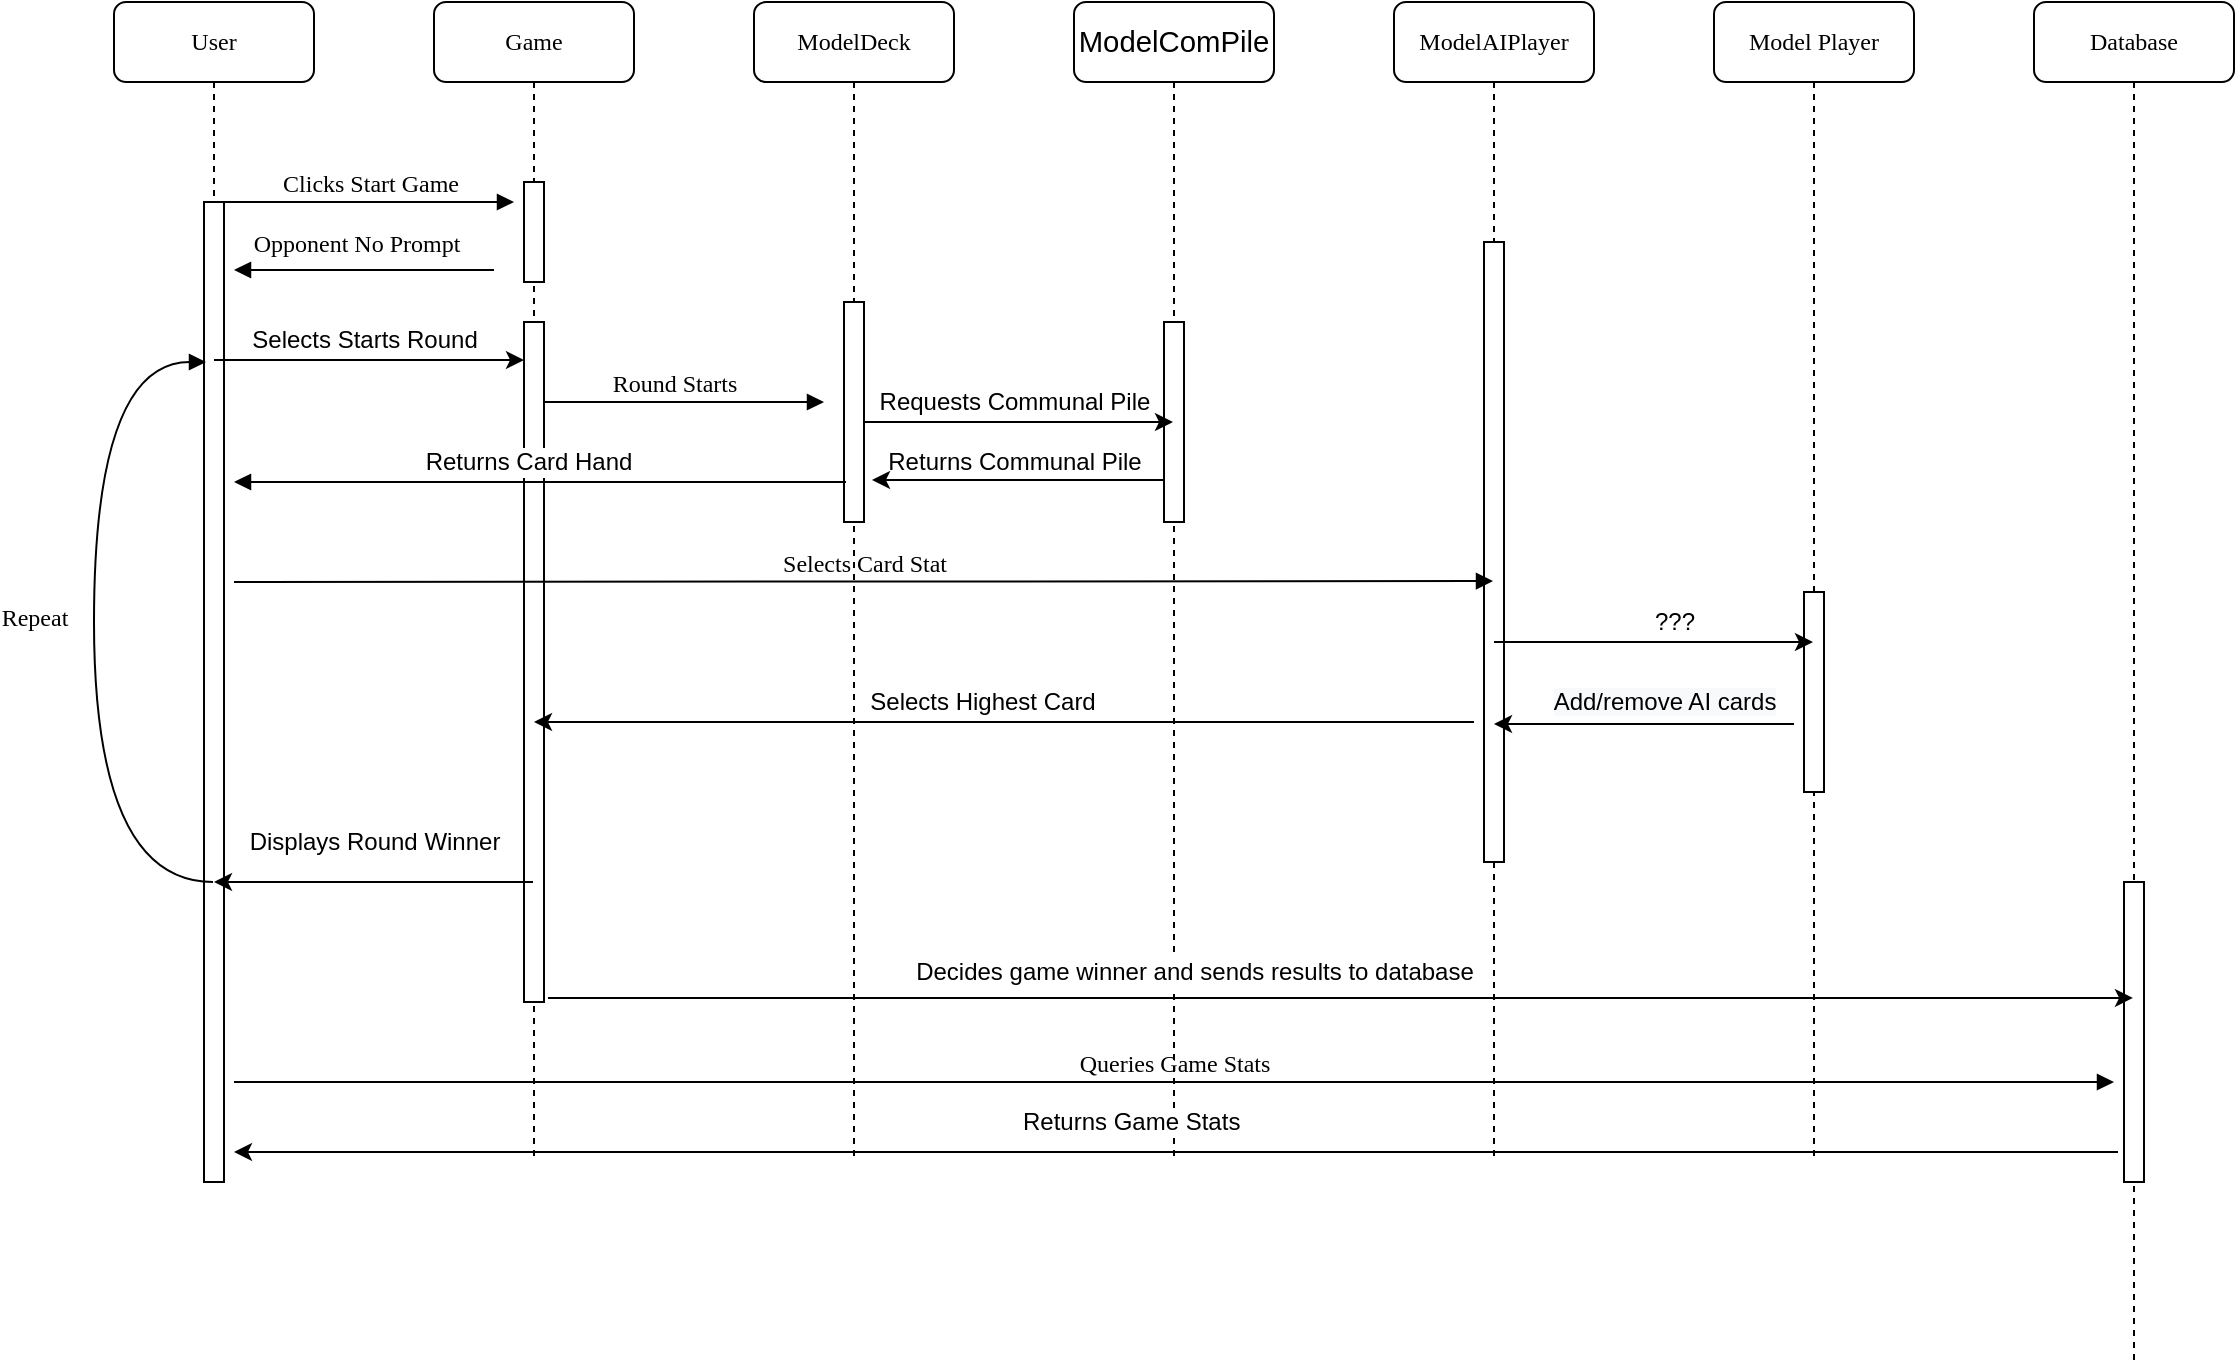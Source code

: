 <mxfile version="12.6.5" type="device"><diagram name="Page-1" id="13e1069c-82ec-6db2-03f1-153e76fe0fe0"><mxGraphModel dx="1750" dy="822" grid="1" gridSize="10" guides="1" tooltips="1" connect="1" arrows="1" fold="1" page="1" pageScale="1" pageWidth="1100" pageHeight="850" background="#ffffff" math="0" shadow="0"><root><mxCell id="0"/><mxCell id="1" parent="0"/><mxCell id="7baba1c4bc27f4b0-2" value="Game" style="shape=umlLifeline;perimeter=lifelinePerimeter;whiteSpace=wrap;html=1;container=1;collapsible=0;recursiveResize=0;outlineConnect=0;rounded=1;shadow=0;comic=0;labelBackgroundColor=none;strokeWidth=1;fontFamily=Verdana;fontSize=12;align=center;" parent="1" vertex="1"><mxGeometry x="240" y="80" width="100" height="580" as="geometry"/></mxCell><mxCell id="7baba1c4bc27f4b0-10" value="" style="html=1;points=[];perimeter=orthogonalPerimeter;rounded=0;shadow=0;comic=0;labelBackgroundColor=none;strokeWidth=1;fontFamily=Verdana;fontSize=12;align=center;" parent="7baba1c4bc27f4b0-2" vertex="1"><mxGeometry x="45" y="160" width="10" height="340" as="geometry"/></mxCell><mxCell id="o5g-TfxsMX0814EZYxnw-31" value="" style="html=1;points=[];perimeter=orthogonalPerimeter;rounded=0;shadow=0;comic=0;labelBackgroundColor=none;strokeWidth=1;fontFamily=Verdana;fontSize=12;align=center;" vertex="1" parent="7baba1c4bc27f4b0-2"><mxGeometry x="45" y="90" width="10" height="50" as="geometry"/></mxCell><mxCell id="7baba1c4bc27f4b0-3" value="ModelDeck" style="shape=umlLifeline;perimeter=lifelinePerimeter;whiteSpace=wrap;html=1;container=1;collapsible=0;recursiveResize=0;outlineConnect=0;rounded=1;shadow=0;comic=0;labelBackgroundColor=none;strokeWidth=1;fontFamily=Verdana;fontSize=12;align=center;" parent="1" vertex="1"><mxGeometry x="400" y="80" width="100" height="580" as="geometry"/></mxCell><mxCell id="7baba1c4bc27f4b0-13" value="" style="html=1;points=[];perimeter=orthogonalPerimeter;rounded=0;shadow=0;comic=0;labelBackgroundColor=none;strokeWidth=1;fontFamily=Verdana;fontSize=12;align=center;" parent="7baba1c4bc27f4b0-3" vertex="1"><mxGeometry x="45" y="150" width="10" height="110" as="geometry"/></mxCell><mxCell id="7baba1c4bc27f4b0-4" value="ModelAIPlayer" style="shape=umlLifeline;perimeter=lifelinePerimeter;whiteSpace=wrap;html=1;container=1;collapsible=0;recursiveResize=0;outlineConnect=0;rounded=1;shadow=0;comic=0;labelBackgroundColor=none;strokeWidth=1;fontFamily=Verdana;fontSize=12;align=center;" parent="1" vertex="1"><mxGeometry x="720" y="80" width="100" height="580" as="geometry"/></mxCell><mxCell id="o5g-TfxsMX0814EZYxnw-2" value="" style="html=1;points=[];perimeter=orthogonalPerimeter;rounded=0;shadow=0;comic=0;labelBackgroundColor=none;strokeWidth=1;fontFamily=Verdana;fontSize=12;align=center;" vertex="1" parent="7baba1c4bc27f4b0-4"><mxGeometry x="45" y="120" width="10" height="310" as="geometry"/></mxCell><mxCell id="7baba1c4bc27f4b0-5" value="Database" style="shape=umlLifeline;perimeter=lifelinePerimeter;whiteSpace=wrap;html=1;container=1;collapsible=0;recursiveResize=0;outlineConnect=0;rounded=1;shadow=0;comic=0;labelBackgroundColor=none;strokeWidth=1;fontFamily=Verdana;fontSize=12;align=center;" parent="1" vertex="1"><mxGeometry x="1040" y="80" width="100" height="680" as="geometry"/></mxCell><mxCell id="7baba1c4bc27f4b0-22" value="" style="html=1;points=[];perimeter=orthogonalPerimeter;rounded=0;shadow=0;comic=0;labelBackgroundColor=none;strokeWidth=1;fontFamily=Verdana;fontSize=12;align=center;" parent="7baba1c4bc27f4b0-5" vertex="1"><mxGeometry x="45" y="440" width="10" height="150" as="geometry"/></mxCell><mxCell id="7baba1c4bc27f4b0-6" value="&lt;span style=&quot;font-size: 11pt ; line-height: 15.693px ; font-family: &amp;#34;calibri&amp;#34; , sans-serif&quot;&gt;ModelComPile&lt;/span&gt;" style="shape=umlLifeline;perimeter=lifelinePerimeter;whiteSpace=wrap;html=1;container=1;collapsible=0;recursiveResize=0;outlineConnect=0;rounded=1;shadow=0;comic=0;labelBackgroundColor=none;strokeWidth=1;fontFamily=Verdana;fontSize=12;align=center;" parent="1" vertex="1"><mxGeometry x="560" y="80" width="100" height="580" as="geometry"/></mxCell><mxCell id="o5g-TfxsMX0814EZYxnw-39" value="" style="html=1;points=[];perimeter=orthogonalPerimeter;rounded=0;shadow=0;comic=0;labelBackgroundColor=none;strokeWidth=1;fontFamily=Verdana;fontSize=12;align=center;" vertex="1" parent="7baba1c4bc27f4b0-6"><mxGeometry x="45" y="160" width="10" height="100" as="geometry"/></mxCell><mxCell id="7baba1c4bc27f4b0-7" value="Model Player" style="shape=umlLifeline;perimeter=lifelinePerimeter;whiteSpace=wrap;html=1;container=1;collapsible=0;recursiveResize=0;outlineConnect=0;rounded=1;shadow=0;comic=0;labelBackgroundColor=none;strokeWidth=1;fontFamily=Verdana;fontSize=12;align=center;" parent="1" vertex="1"><mxGeometry x="880" y="80" width="100" height="580" as="geometry"/></mxCell><mxCell id="o5g-TfxsMX0814EZYxnw-62" value="" style="html=1;points=[];perimeter=orthogonalPerimeter;rounded=0;shadow=0;comic=0;labelBackgroundColor=none;strokeWidth=1;fontFamily=Verdana;fontSize=12;align=center;" vertex="1" parent="7baba1c4bc27f4b0-7"><mxGeometry x="45" y="295" width="10" height="100" as="geometry"/></mxCell><mxCell id="7baba1c4bc27f4b0-8" value="User" style="shape=umlLifeline;perimeter=lifelinePerimeter;whiteSpace=wrap;html=1;container=1;collapsible=0;recursiveResize=0;outlineConnect=0;rounded=1;shadow=0;comic=0;labelBackgroundColor=none;strokeWidth=1;fontFamily=Verdana;fontSize=12;align=center;" parent="1" vertex="1"><mxGeometry x="80" y="80" width="100" height="590" as="geometry"/></mxCell><mxCell id="7baba1c4bc27f4b0-9" value="" style="html=1;points=[];perimeter=orthogonalPerimeter;rounded=0;shadow=0;comic=0;labelBackgroundColor=none;strokeWidth=1;fontFamily=Verdana;fontSize=12;align=center;" parent="7baba1c4bc27f4b0-8" vertex="1"><mxGeometry x="45" y="100" width="10" height="490" as="geometry"/></mxCell><mxCell id="o5g-TfxsMX0814EZYxnw-20" value="Repeat" style="html=1;verticalAlign=bottom;endArrow=block;labelBackgroundColor=none;fontFamily=Verdana;fontSize=12;elbow=vertical;edgeStyle=orthogonalEdgeStyle;curved=1;" edge="1" parent="7baba1c4bc27f4b0-8" source="7baba1c4bc27f4b0-8"><mxGeometry x="-0.028" y="30" relative="1" as="geometry"><mxPoint x="10" y="360" as="sourcePoint"/><mxPoint x="46" y="180" as="targetPoint"/><Array as="points"><mxPoint x="-10" y="440"/><mxPoint x="-10" y="180"/></Array><mxPoint as="offset"/></mxGeometry></mxCell><mxCell id="7baba1c4bc27f4b0-17" value="" style="html=1;verticalAlign=bottom;endArrow=block;labelBackgroundColor=none;fontFamily=Verdana;fontSize=12;edgeStyle=elbowEdgeStyle;elbow=vertical;" parent="1" edge="1"><mxGeometry relative="1" as="geometry"><mxPoint x="446" y="320" as="sourcePoint"/><Array as="points"><mxPoint x="380" y="320"/><mxPoint x="450" y="320"/></Array><mxPoint x="140" y="320" as="targetPoint"/></mxGeometry></mxCell><mxCell id="o5g-TfxsMX0814EZYxnw-8" value="Returns Card Hand" style="text;html=1;align=center;verticalAlign=middle;resizable=0;points=[];labelBackgroundColor=#ffffff;" vertex="1" connectable="0" parent="7baba1c4bc27f4b0-17"><mxGeometry x="-0.435" relative="1" as="geometry"><mxPoint x="-72.95" y="-10" as="offset"/></mxGeometry></mxCell><mxCell id="7baba1c4bc27f4b0-23" value="Queries Game Stats" style="html=1;verticalAlign=bottom;endArrow=block;labelBackgroundColor=none;fontFamily=Verdana;fontSize=12;" parent="1" edge="1"><mxGeometry relative="1" as="geometry"><mxPoint x="140" y="620" as="sourcePoint"/><mxPoint x="1080" y="620" as="targetPoint"/></mxGeometry></mxCell><mxCell id="7baba1c4bc27f4b0-11" value="Clicks Start Game" style="html=1;verticalAlign=bottom;endArrow=block;labelBackgroundColor=none;fontFamily=Verdana;fontSize=12;edgeStyle=elbowEdgeStyle;elbow=vertical;" parent="1" source="7baba1c4bc27f4b0-9" edge="1"><mxGeometry relative="1" as="geometry"><mxPoint x="220" y="190" as="sourcePoint"/><mxPoint x="280" y="180" as="targetPoint"/></mxGeometry></mxCell><mxCell id="o5g-TfxsMX0814EZYxnw-1" value="Round Starts" style="html=1;verticalAlign=bottom;endArrow=block;labelBackgroundColor=none;fontFamily=Verdana;fontSize=12;edgeStyle=elbowEdgeStyle;elbow=vertical;" edge="1" parent="1"><mxGeometry x="0.714" y="-55" relative="1" as="geometry"><mxPoint x="295" y="280" as="sourcePoint"/><mxPoint x="435" y="280" as="targetPoint"/><Array as="points"><mxPoint x="415" y="280"/></Array><mxPoint x="-55" y="-55" as="offset"/></mxGeometry></mxCell><mxCell id="o5g-TfxsMX0814EZYxnw-5" value="Opponent No Prompt" style="html=1;verticalAlign=bottom;endArrow=block;labelBackgroundColor=none;fontFamily=Verdana;fontSize=12;edgeStyle=elbowEdgeStyle;elbow=vertical;" edge="1" parent="1"><mxGeometry x="0.84" y="-50" relative="1" as="geometry"><mxPoint x="270" y="214" as="sourcePoint"/><Array as="points"><mxPoint x="160" y="214"/></Array><mxPoint x="140" y="214" as="targetPoint"/><mxPoint x="50" y="46" as="offset"/></mxGeometry></mxCell><mxCell id="o5g-TfxsMX0814EZYxnw-9" value="Selects Card Stat" style="html=1;verticalAlign=bottom;endArrow=block;labelBackgroundColor=none;fontFamily=Verdana;fontSize=12;edgeStyle=elbowEdgeStyle;elbow=vertical;" edge="1" parent="1" target="7baba1c4bc27f4b0-4"><mxGeometry relative="1" as="geometry"><mxPoint x="140" y="370" as="sourcePoint"/><mxPoint x="580" y="369.5" as="targetPoint"/><Array as="points"><mxPoint x="500" y="369.5"/></Array><mxPoint as="offset"/></mxGeometry></mxCell><mxCell id="o5g-TfxsMX0814EZYxnw-14" value="" style="endArrow=classic;html=1;" edge="1" parent="1" target="7baba1c4bc27f4b0-2"><mxGeometry width="50" height="50" relative="1" as="geometry"><mxPoint x="760" y="440" as="sourcePoint"/><mxPoint x="300" y="400" as="targetPoint"/><Array as="points"><mxPoint x="440" y="440"/></Array></mxGeometry></mxCell><mxCell id="o5g-TfxsMX0814EZYxnw-15" value="Selects Highest Card" style="text;html=1;align=center;verticalAlign=middle;resizable=0;points=[];labelBackgroundColor=#ffffff;" vertex="1" connectable="0" parent="o5g-TfxsMX0814EZYxnw-14"><mxGeometry x="0.089" y="-10" relative="1" as="geometry"><mxPoint x="10" as="offset"/></mxGeometry></mxCell><mxCell id="o5g-TfxsMX0814EZYxnw-27" value="" style="endArrow=classic;html=1;" edge="1" parent="1" source="7baba1c4bc27f4b0-2" target="7baba1c4bc27f4b0-8"><mxGeometry width="50" height="50" relative="1" as="geometry"><mxPoint x="282" y="430" as="sourcePoint"/><mxPoint x="161" y="430" as="targetPoint"/><Array as="points"><mxPoint x="230" y="520"/><mxPoint x="200" y="520"/><mxPoint x="170" y="520"/></Array></mxGeometry></mxCell><mxCell id="o5g-TfxsMX0814EZYxnw-28" value="Displays Round Winner" style="text;html=1;align=center;verticalAlign=middle;resizable=0;points=[];autosize=1;" vertex="1" parent="1"><mxGeometry x="140" y="490" width="140" height="20" as="geometry"/></mxCell><mxCell id="o5g-TfxsMX0814EZYxnw-33" value="" style="endArrow=classic;html=1;" edge="1" parent="1" source="7baba1c4bc27f4b0-8"><mxGeometry width="50" height="50" relative="1" as="geometry"><mxPoint x="160" y="259" as="sourcePoint"/><mxPoint x="285" y="259" as="targetPoint"/><Array as="points"><mxPoint x="230" y="259"/></Array></mxGeometry></mxCell><mxCell id="o5g-TfxsMX0814EZYxnw-34" value="Selects Starts Round" style="text;html=1;align=center;verticalAlign=middle;resizable=0;points=[];labelBackgroundColor=#ffffff;" vertex="1" connectable="0" parent="o5g-TfxsMX0814EZYxnw-33"><mxGeometry x="0.041" y="1" relative="1" as="geometry"><mxPoint x="-5.98" y="-9.06" as="offset"/></mxGeometry></mxCell><mxCell id="o5g-TfxsMX0814EZYxnw-41" value="" style="endArrow=classic;html=1;" edge="1" parent="1" source="7baba1c4bc27f4b0-13" target="7baba1c4bc27f4b0-6"><mxGeometry width="50" height="50" relative="1" as="geometry"><mxPoint x="550" y="240" as="sourcePoint"/><mxPoint x="600" y="190" as="targetPoint"/><Array as="points"><mxPoint x="520" y="290"/></Array></mxGeometry></mxCell><mxCell id="o5g-TfxsMX0814EZYxnw-44" value="Requests Communal Pile" style="text;html=1;align=center;verticalAlign=middle;resizable=0;points=[];labelBackgroundColor=#ffffff;" vertex="1" connectable="0" parent="o5g-TfxsMX0814EZYxnw-41"><mxGeometry x="-0.159" y="13" relative="1" as="geometry"><mxPoint x="10" y="3" as="offset"/></mxGeometry></mxCell><mxCell id="o5g-TfxsMX0814EZYxnw-43" value="" style="endArrow=classic;html=1;entryX=1.4;entryY=0.809;entryDx=0;entryDy=0;entryPerimeter=0;" edge="1" parent="1" source="o5g-TfxsMX0814EZYxnw-39" target="7baba1c4bc27f4b0-13"><mxGeometry width="50" height="50" relative="1" as="geometry"><mxPoint x="540" y="230" as="sourcePoint"/><mxPoint x="590" y="180" as="targetPoint"/></mxGeometry></mxCell><mxCell id="o5g-TfxsMX0814EZYxnw-47" value="Returns Communal Pile" style="text;html=1;align=center;verticalAlign=middle;resizable=0;points=[];autosize=1;" vertex="1" parent="1"><mxGeometry x="460" y="300" width="140" height="20" as="geometry"/></mxCell><mxCell id="o5g-TfxsMX0814EZYxnw-51" value="" style="endArrow=classic;html=1;exitX=1.2;exitY=0.994;exitDx=0;exitDy=0;exitPerimeter=0;" edge="1" parent="1" source="7baba1c4bc27f4b0-10" target="7baba1c4bc27f4b0-5"><mxGeometry width="50" height="50" relative="1" as="geometry"><mxPoint x="390" y="550" as="sourcePoint"/><mxPoint x="1080" y="553" as="targetPoint"/></mxGeometry></mxCell><mxCell id="o5g-TfxsMX0814EZYxnw-52" value="Decides game winner and sends results to database" style="text;html=1;align=center;verticalAlign=middle;resizable=0;points=[];labelBackgroundColor=#ffffff;" vertex="1" connectable="0" parent="o5g-TfxsMX0814EZYxnw-51"><mxGeometry x="-0.201" y="2" relative="1" as="geometry"><mxPoint x="6" y="-11.08" as="offset"/></mxGeometry></mxCell><mxCell id="o5g-TfxsMX0814EZYxnw-53" value="" style="endArrow=classic;html=1;exitX=-0.3;exitY=0.9;exitDx=0;exitDy=0;exitPerimeter=0;" edge="1" parent="1" source="7baba1c4bc27f4b0-22"><mxGeometry width="50" height="50" relative="1" as="geometry"><mxPoint x="-70" y="830" as="sourcePoint"/><mxPoint x="140" y="655" as="targetPoint"/></mxGeometry></mxCell><mxCell id="o5g-TfxsMX0814EZYxnw-54" value="Returns Game Stats&amp;nbsp;" style="text;html=1;align=center;verticalAlign=middle;resizable=0;points=[];labelBackgroundColor=#ffffff;" vertex="1" connectable="0" parent="o5g-TfxsMX0814EZYxnw-53"><mxGeometry x="0.045" y="-2" relative="1" as="geometry"><mxPoint y="-13" as="offset"/></mxGeometry></mxCell><mxCell id="o5g-TfxsMX0814EZYxnw-57" value="" style="endArrow=classic;html=1;" edge="1" parent="1" target="7baba1c4bc27f4b0-4"><mxGeometry width="50" height="50" relative="1" as="geometry"><mxPoint x="920" y="441" as="sourcePoint"/><mxPoint x="1100" y="370" as="targetPoint"/></mxGeometry></mxCell><mxCell id="o5g-TfxsMX0814EZYxnw-75" value="&lt;span style=&quot;background-color: rgb(248 , 249 , 250)&quot;&gt;Add/remove AI cards&lt;/span&gt;" style="text;html=1;align=center;verticalAlign=middle;resizable=0;points=[];labelBackgroundColor=#ffffff;" vertex="1" connectable="0" parent="o5g-TfxsMX0814EZYxnw-57"><mxGeometry x="-0.163" relative="1" as="geometry"><mxPoint x="-2" y="-11" as="offset"/></mxGeometry></mxCell><mxCell id="o5g-TfxsMX0814EZYxnw-66" value="" style="endArrow=classic;html=1;" edge="1" parent="1" source="7baba1c4bc27f4b0-4" target="7baba1c4bc27f4b0-7"><mxGeometry width="50" height="50" relative="1" as="geometry"><mxPoint x="830" y="390" as="sourcePoint"/><mxPoint x="880" y="340" as="targetPoint"/><Array as="points"><mxPoint x="900" y="400"/></Array></mxGeometry></mxCell><mxCell id="o5g-TfxsMX0814EZYxnw-67" value="???" style="text;html=1;align=center;verticalAlign=middle;resizable=0;points=[];autosize=1;" vertex="1" parent="1"><mxGeometry x="840" y="380" width="40" height="20" as="geometry"/></mxCell></root></mxGraphModel></diagram></mxfile>